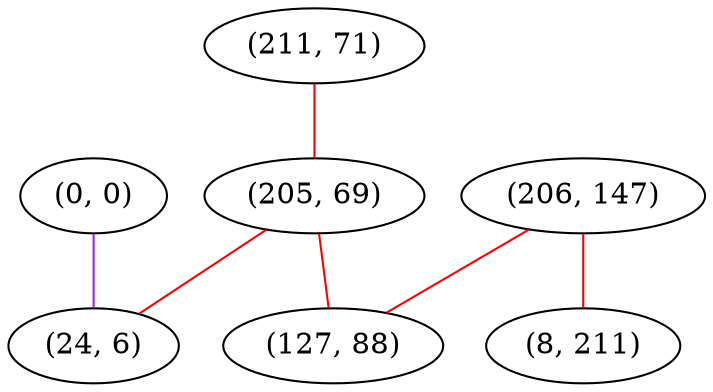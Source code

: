 graph "" {
"(0, 0)";
"(206, 147)";
"(211, 71)";
"(205, 69)";
"(8, 211)";
"(127, 88)";
"(24, 6)";
"(0, 0)" -- "(24, 6)"  [color=purple, key=0, weight=4];
"(206, 147)" -- "(8, 211)"  [color=red, key=0, weight=1];
"(206, 147)" -- "(127, 88)"  [color=red, key=0, weight=1];
"(211, 71)" -- "(205, 69)"  [color=red, key=0, weight=1];
"(205, 69)" -- "(127, 88)"  [color=red, key=0, weight=1];
"(205, 69)" -- "(24, 6)"  [color=red, key=0, weight=1];
}
